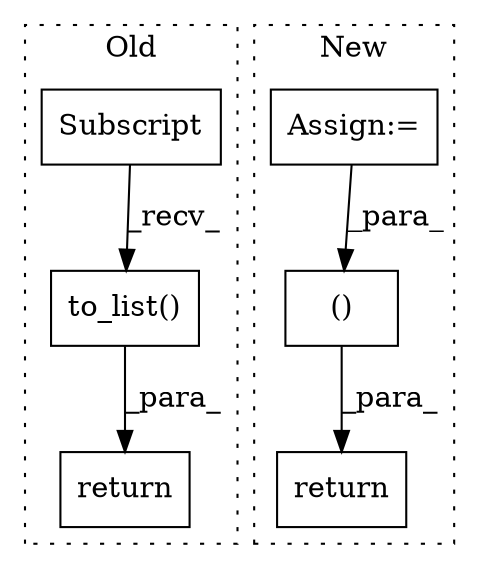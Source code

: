 digraph G {
subgraph cluster0 {
1 [label="to_list()" a="75" s="2233" l="51" shape="box"];
4 [label="return" a="93" s="2427" l="7" shape="box"];
6 [label="Subscript" a="63" s="2233,0" l="41,0" shape="box"];
label = "Old";
style="dotted";
}
subgraph cluster1 {
2 [label="return" a="93" s="4722" l="7" shape="box"];
3 [label="Assign:=" a="68" s="4632" l="3" shape="box"];
5 [label="()" a="54" s="4737" l="19" shape="box"];
label = "New";
style="dotted";
}
1 -> 4 [label="_para_"];
3 -> 5 [label="_para_"];
5 -> 2 [label="_para_"];
6 -> 1 [label="_recv_"];
}